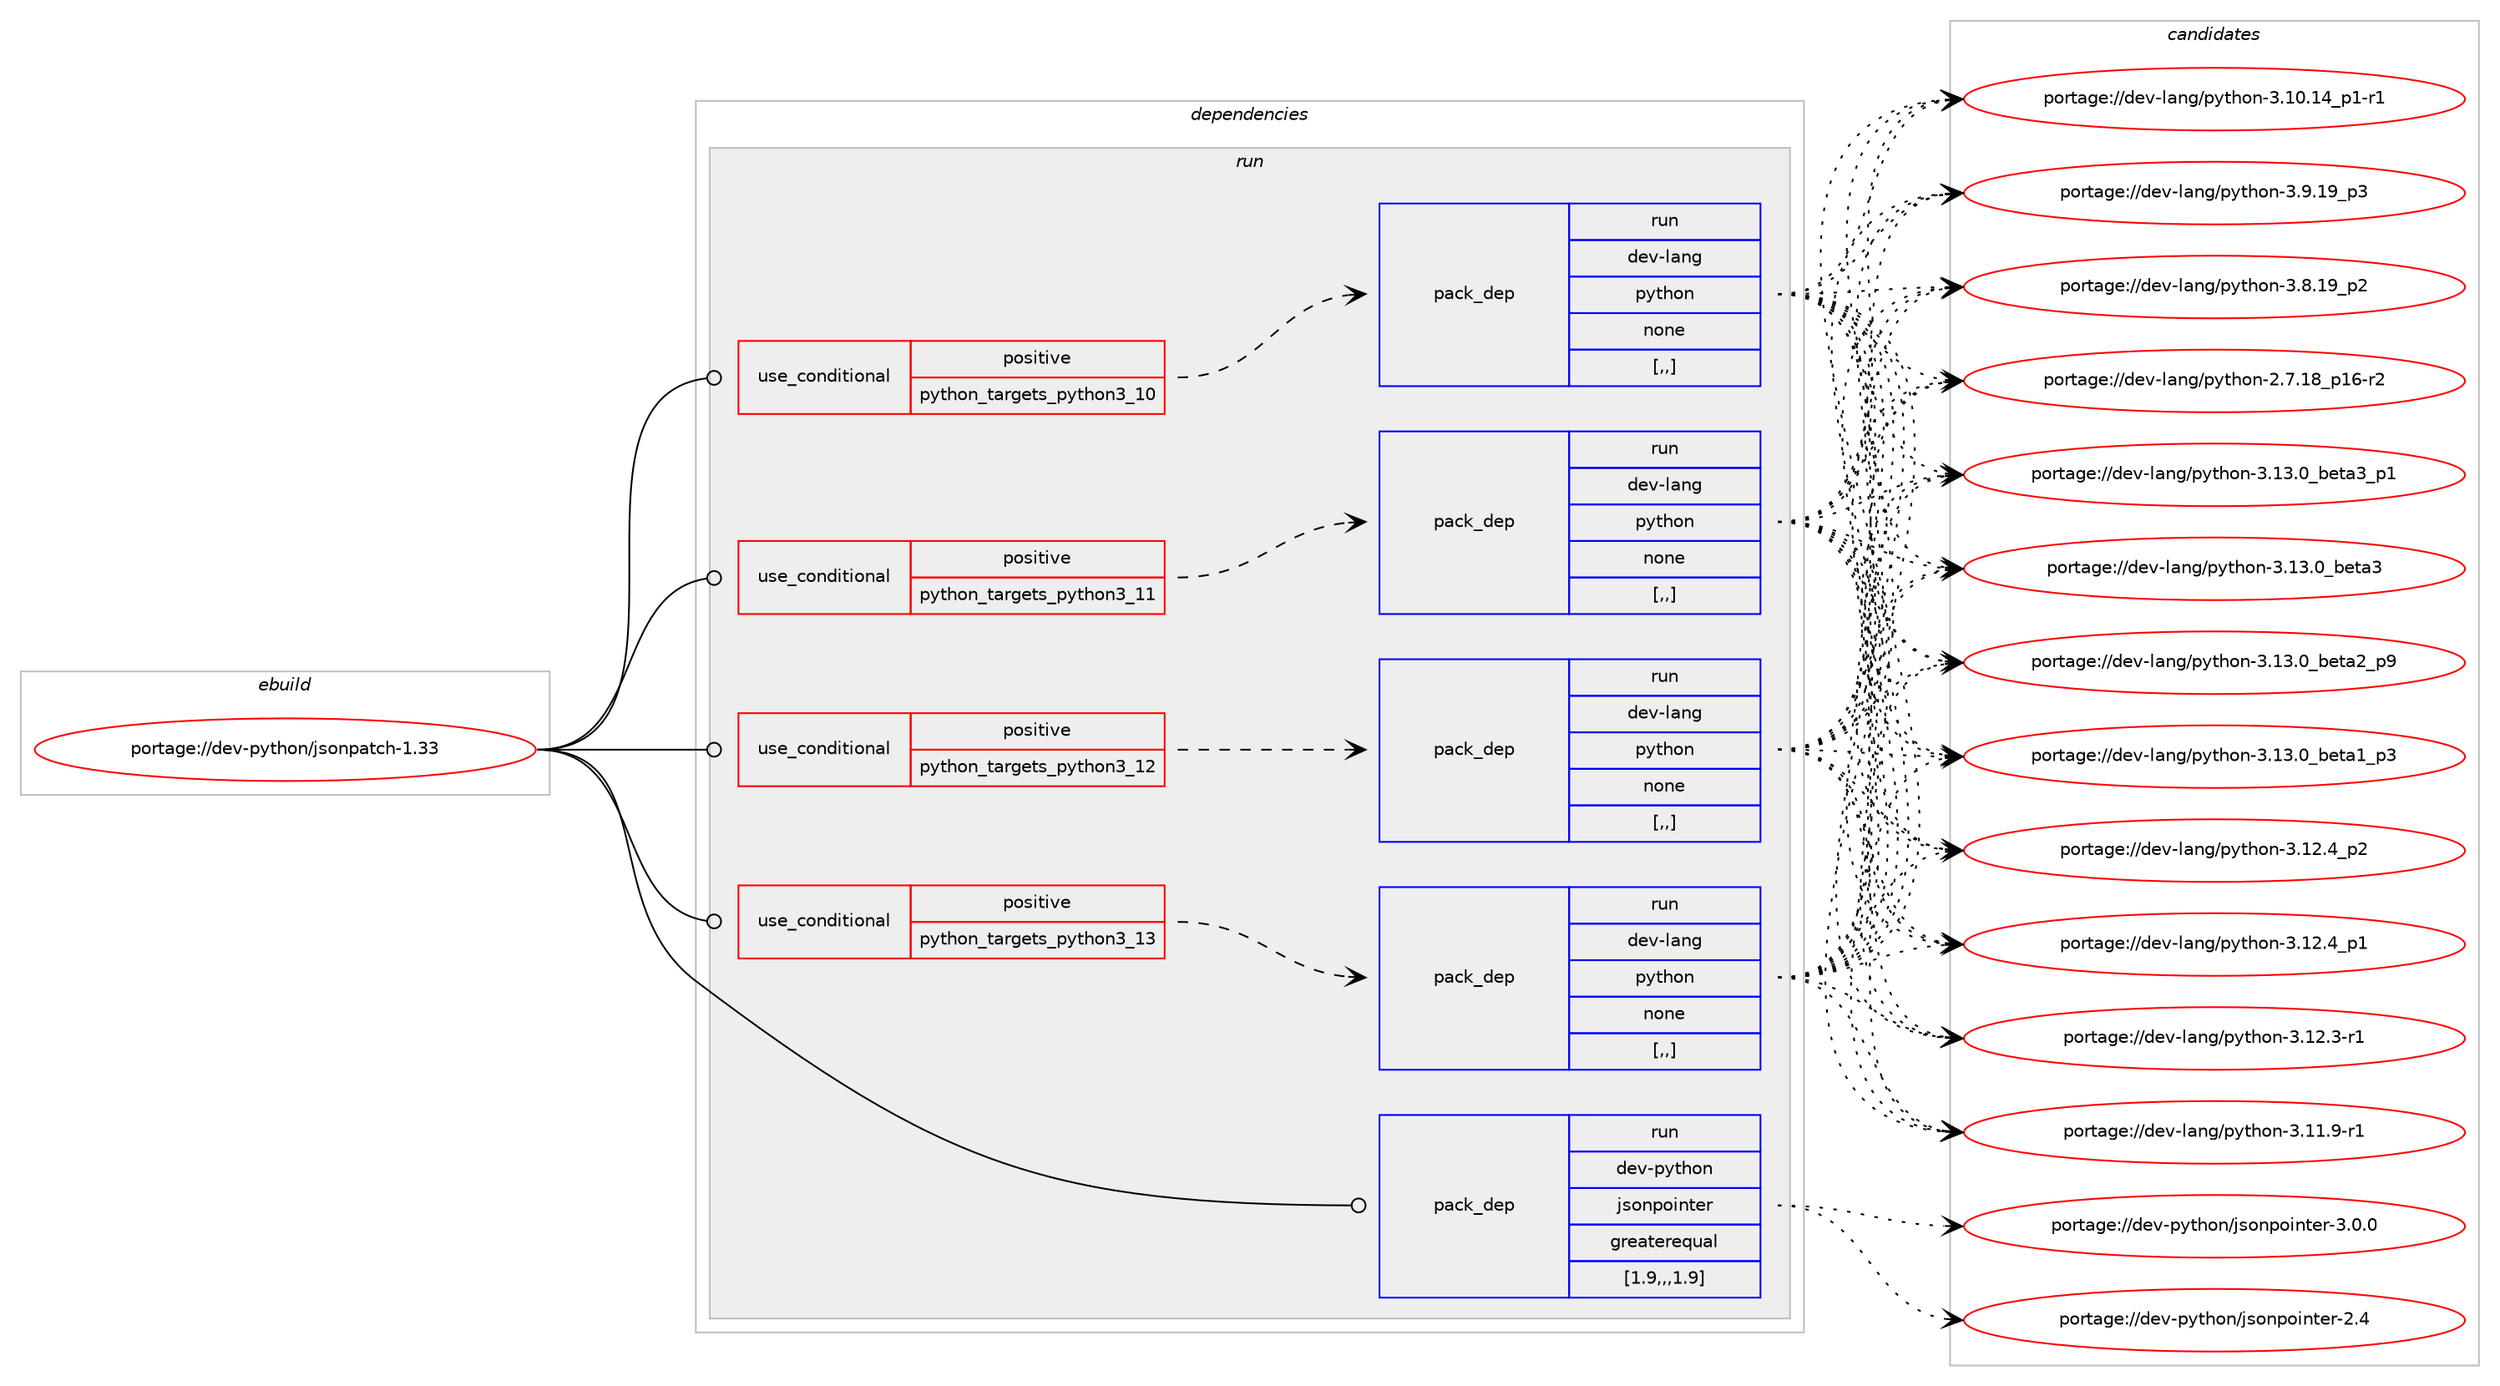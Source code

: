 digraph prolog {

# *************
# Graph options
# *************

newrank=true;
concentrate=true;
compound=true;
graph [rankdir=LR,fontname=Helvetica,fontsize=10,ranksep=1.5];#, ranksep=2.5, nodesep=0.2];
edge  [arrowhead=vee];
node  [fontname=Helvetica,fontsize=10];

# **********
# The ebuild
# **********

subgraph cluster_leftcol {
color=gray;
label=<<i>ebuild</i>>;
id [label="portage://dev-python/jsonpatch-1.33", color=red, width=4, href="../dev-python/jsonpatch-1.33.svg"];
}

# ****************
# The dependencies
# ****************

subgraph cluster_midcol {
color=gray;
label=<<i>dependencies</i>>;
subgraph cluster_compile {
fillcolor="#eeeeee";
style=filled;
label=<<i>compile</i>>;
}
subgraph cluster_compileandrun {
fillcolor="#eeeeee";
style=filled;
label=<<i>compile and run</i>>;
}
subgraph cluster_run {
fillcolor="#eeeeee";
style=filled;
label=<<i>run</i>>;
subgraph cond33841 {
dependency148736 [label=<<TABLE BORDER="0" CELLBORDER="1" CELLSPACING="0" CELLPADDING="4"><TR><TD ROWSPAN="3" CELLPADDING="10">use_conditional</TD></TR><TR><TD>positive</TD></TR><TR><TD>python_targets_python3_10</TD></TR></TABLE>>, shape=none, color=red];
subgraph pack113646 {
dependency148737 [label=<<TABLE BORDER="0" CELLBORDER="1" CELLSPACING="0" CELLPADDING="4" WIDTH="220"><TR><TD ROWSPAN="6" CELLPADDING="30">pack_dep</TD></TR><TR><TD WIDTH="110">run</TD></TR><TR><TD>dev-lang</TD></TR><TR><TD>python</TD></TR><TR><TD>none</TD></TR><TR><TD>[,,]</TD></TR></TABLE>>, shape=none, color=blue];
}
dependency148736:e -> dependency148737:w [weight=20,style="dashed",arrowhead="vee"];
}
id:e -> dependency148736:w [weight=20,style="solid",arrowhead="odot"];
subgraph cond33842 {
dependency148738 [label=<<TABLE BORDER="0" CELLBORDER="1" CELLSPACING="0" CELLPADDING="4"><TR><TD ROWSPAN="3" CELLPADDING="10">use_conditional</TD></TR><TR><TD>positive</TD></TR><TR><TD>python_targets_python3_11</TD></TR></TABLE>>, shape=none, color=red];
subgraph pack113647 {
dependency148739 [label=<<TABLE BORDER="0" CELLBORDER="1" CELLSPACING="0" CELLPADDING="4" WIDTH="220"><TR><TD ROWSPAN="6" CELLPADDING="30">pack_dep</TD></TR><TR><TD WIDTH="110">run</TD></TR><TR><TD>dev-lang</TD></TR><TR><TD>python</TD></TR><TR><TD>none</TD></TR><TR><TD>[,,]</TD></TR></TABLE>>, shape=none, color=blue];
}
dependency148738:e -> dependency148739:w [weight=20,style="dashed",arrowhead="vee"];
}
id:e -> dependency148738:w [weight=20,style="solid",arrowhead="odot"];
subgraph cond33843 {
dependency148740 [label=<<TABLE BORDER="0" CELLBORDER="1" CELLSPACING="0" CELLPADDING="4"><TR><TD ROWSPAN="3" CELLPADDING="10">use_conditional</TD></TR><TR><TD>positive</TD></TR><TR><TD>python_targets_python3_12</TD></TR></TABLE>>, shape=none, color=red];
subgraph pack113648 {
dependency148741 [label=<<TABLE BORDER="0" CELLBORDER="1" CELLSPACING="0" CELLPADDING="4" WIDTH="220"><TR><TD ROWSPAN="6" CELLPADDING="30">pack_dep</TD></TR><TR><TD WIDTH="110">run</TD></TR><TR><TD>dev-lang</TD></TR><TR><TD>python</TD></TR><TR><TD>none</TD></TR><TR><TD>[,,]</TD></TR></TABLE>>, shape=none, color=blue];
}
dependency148740:e -> dependency148741:w [weight=20,style="dashed",arrowhead="vee"];
}
id:e -> dependency148740:w [weight=20,style="solid",arrowhead="odot"];
subgraph cond33844 {
dependency148742 [label=<<TABLE BORDER="0" CELLBORDER="1" CELLSPACING="0" CELLPADDING="4"><TR><TD ROWSPAN="3" CELLPADDING="10">use_conditional</TD></TR><TR><TD>positive</TD></TR><TR><TD>python_targets_python3_13</TD></TR></TABLE>>, shape=none, color=red];
subgraph pack113649 {
dependency148743 [label=<<TABLE BORDER="0" CELLBORDER="1" CELLSPACING="0" CELLPADDING="4" WIDTH="220"><TR><TD ROWSPAN="6" CELLPADDING="30">pack_dep</TD></TR><TR><TD WIDTH="110">run</TD></TR><TR><TD>dev-lang</TD></TR><TR><TD>python</TD></TR><TR><TD>none</TD></TR><TR><TD>[,,]</TD></TR></TABLE>>, shape=none, color=blue];
}
dependency148742:e -> dependency148743:w [weight=20,style="dashed",arrowhead="vee"];
}
id:e -> dependency148742:w [weight=20,style="solid",arrowhead="odot"];
subgraph pack113650 {
dependency148744 [label=<<TABLE BORDER="0" CELLBORDER="1" CELLSPACING="0" CELLPADDING="4" WIDTH="220"><TR><TD ROWSPAN="6" CELLPADDING="30">pack_dep</TD></TR><TR><TD WIDTH="110">run</TD></TR><TR><TD>dev-python</TD></TR><TR><TD>jsonpointer</TD></TR><TR><TD>greaterequal</TD></TR><TR><TD>[1.9,,,1.9]</TD></TR></TABLE>>, shape=none, color=blue];
}
id:e -> dependency148744:w [weight=20,style="solid",arrowhead="odot"];
}
}

# **************
# The candidates
# **************

subgraph cluster_choices {
rank=same;
color=gray;
label=<<i>candidates</i>>;

subgraph choice113646 {
color=black;
nodesep=1;
choice10010111845108971101034711212111610411111045514649514648959810111697519511249 [label="portage://dev-lang/python-3.13.0_beta3_p1", color=red, width=4,href="../dev-lang/python-3.13.0_beta3_p1.svg"];
choice1001011184510897110103471121211161041111104551464951464895981011169751 [label="portage://dev-lang/python-3.13.0_beta3", color=red, width=4,href="../dev-lang/python-3.13.0_beta3.svg"];
choice10010111845108971101034711212111610411111045514649514648959810111697509511257 [label="portage://dev-lang/python-3.13.0_beta2_p9", color=red, width=4,href="../dev-lang/python-3.13.0_beta2_p9.svg"];
choice10010111845108971101034711212111610411111045514649514648959810111697499511251 [label="portage://dev-lang/python-3.13.0_beta1_p3", color=red, width=4,href="../dev-lang/python-3.13.0_beta1_p3.svg"];
choice100101118451089711010347112121116104111110455146495046529511250 [label="portage://dev-lang/python-3.12.4_p2", color=red, width=4,href="../dev-lang/python-3.12.4_p2.svg"];
choice100101118451089711010347112121116104111110455146495046529511249 [label="portage://dev-lang/python-3.12.4_p1", color=red, width=4,href="../dev-lang/python-3.12.4_p1.svg"];
choice100101118451089711010347112121116104111110455146495046514511449 [label="portage://dev-lang/python-3.12.3-r1", color=red, width=4,href="../dev-lang/python-3.12.3-r1.svg"];
choice100101118451089711010347112121116104111110455146494946574511449 [label="portage://dev-lang/python-3.11.9-r1", color=red, width=4,href="../dev-lang/python-3.11.9-r1.svg"];
choice100101118451089711010347112121116104111110455146494846495295112494511449 [label="portage://dev-lang/python-3.10.14_p1-r1", color=red, width=4,href="../dev-lang/python-3.10.14_p1-r1.svg"];
choice100101118451089711010347112121116104111110455146574649579511251 [label="portage://dev-lang/python-3.9.19_p3", color=red, width=4,href="../dev-lang/python-3.9.19_p3.svg"];
choice100101118451089711010347112121116104111110455146564649579511250 [label="portage://dev-lang/python-3.8.19_p2", color=red, width=4,href="../dev-lang/python-3.8.19_p2.svg"];
choice100101118451089711010347112121116104111110455046554649569511249544511450 [label="portage://dev-lang/python-2.7.18_p16-r2", color=red, width=4,href="../dev-lang/python-2.7.18_p16-r2.svg"];
dependency148737:e -> choice10010111845108971101034711212111610411111045514649514648959810111697519511249:w [style=dotted,weight="100"];
dependency148737:e -> choice1001011184510897110103471121211161041111104551464951464895981011169751:w [style=dotted,weight="100"];
dependency148737:e -> choice10010111845108971101034711212111610411111045514649514648959810111697509511257:w [style=dotted,weight="100"];
dependency148737:e -> choice10010111845108971101034711212111610411111045514649514648959810111697499511251:w [style=dotted,weight="100"];
dependency148737:e -> choice100101118451089711010347112121116104111110455146495046529511250:w [style=dotted,weight="100"];
dependency148737:e -> choice100101118451089711010347112121116104111110455146495046529511249:w [style=dotted,weight="100"];
dependency148737:e -> choice100101118451089711010347112121116104111110455146495046514511449:w [style=dotted,weight="100"];
dependency148737:e -> choice100101118451089711010347112121116104111110455146494946574511449:w [style=dotted,weight="100"];
dependency148737:e -> choice100101118451089711010347112121116104111110455146494846495295112494511449:w [style=dotted,weight="100"];
dependency148737:e -> choice100101118451089711010347112121116104111110455146574649579511251:w [style=dotted,weight="100"];
dependency148737:e -> choice100101118451089711010347112121116104111110455146564649579511250:w [style=dotted,weight="100"];
dependency148737:e -> choice100101118451089711010347112121116104111110455046554649569511249544511450:w [style=dotted,weight="100"];
}
subgraph choice113647 {
color=black;
nodesep=1;
choice10010111845108971101034711212111610411111045514649514648959810111697519511249 [label="portage://dev-lang/python-3.13.0_beta3_p1", color=red, width=4,href="../dev-lang/python-3.13.0_beta3_p1.svg"];
choice1001011184510897110103471121211161041111104551464951464895981011169751 [label="portage://dev-lang/python-3.13.0_beta3", color=red, width=4,href="../dev-lang/python-3.13.0_beta3.svg"];
choice10010111845108971101034711212111610411111045514649514648959810111697509511257 [label="portage://dev-lang/python-3.13.0_beta2_p9", color=red, width=4,href="../dev-lang/python-3.13.0_beta2_p9.svg"];
choice10010111845108971101034711212111610411111045514649514648959810111697499511251 [label="portage://dev-lang/python-3.13.0_beta1_p3", color=red, width=4,href="../dev-lang/python-3.13.0_beta1_p3.svg"];
choice100101118451089711010347112121116104111110455146495046529511250 [label="portage://dev-lang/python-3.12.4_p2", color=red, width=4,href="../dev-lang/python-3.12.4_p2.svg"];
choice100101118451089711010347112121116104111110455146495046529511249 [label="portage://dev-lang/python-3.12.4_p1", color=red, width=4,href="../dev-lang/python-3.12.4_p1.svg"];
choice100101118451089711010347112121116104111110455146495046514511449 [label="portage://dev-lang/python-3.12.3-r1", color=red, width=4,href="../dev-lang/python-3.12.3-r1.svg"];
choice100101118451089711010347112121116104111110455146494946574511449 [label="portage://dev-lang/python-3.11.9-r1", color=red, width=4,href="../dev-lang/python-3.11.9-r1.svg"];
choice100101118451089711010347112121116104111110455146494846495295112494511449 [label="portage://dev-lang/python-3.10.14_p1-r1", color=red, width=4,href="../dev-lang/python-3.10.14_p1-r1.svg"];
choice100101118451089711010347112121116104111110455146574649579511251 [label="portage://dev-lang/python-3.9.19_p3", color=red, width=4,href="../dev-lang/python-3.9.19_p3.svg"];
choice100101118451089711010347112121116104111110455146564649579511250 [label="portage://dev-lang/python-3.8.19_p2", color=red, width=4,href="../dev-lang/python-3.8.19_p2.svg"];
choice100101118451089711010347112121116104111110455046554649569511249544511450 [label="portage://dev-lang/python-2.7.18_p16-r2", color=red, width=4,href="../dev-lang/python-2.7.18_p16-r2.svg"];
dependency148739:e -> choice10010111845108971101034711212111610411111045514649514648959810111697519511249:w [style=dotted,weight="100"];
dependency148739:e -> choice1001011184510897110103471121211161041111104551464951464895981011169751:w [style=dotted,weight="100"];
dependency148739:e -> choice10010111845108971101034711212111610411111045514649514648959810111697509511257:w [style=dotted,weight="100"];
dependency148739:e -> choice10010111845108971101034711212111610411111045514649514648959810111697499511251:w [style=dotted,weight="100"];
dependency148739:e -> choice100101118451089711010347112121116104111110455146495046529511250:w [style=dotted,weight="100"];
dependency148739:e -> choice100101118451089711010347112121116104111110455146495046529511249:w [style=dotted,weight="100"];
dependency148739:e -> choice100101118451089711010347112121116104111110455146495046514511449:w [style=dotted,weight="100"];
dependency148739:e -> choice100101118451089711010347112121116104111110455146494946574511449:w [style=dotted,weight="100"];
dependency148739:e -> choice100101118451089711010347112121116104111110455146494846495295112494511449:w [style=dotted,weight="100"];
dependency148739:e -> choice100101118451089711010347112121116104111110455146574649579511251:w [style=dotted,weight="100"];
dependency148739:e -> choice100101118451089711010347112121116104111110455146564649579511250:w [style=dotted,weight="100"];
dependency148739:e -> choice100101118451089711010347112121116104111110455046554649569511249544511450:w [style=dotted,weight="100"];
}
subgraph choice113648 {
color=black;
nodesep=1;
choice10010111845108971101034711212111610411111045514649514648959810111697519511249 [label="portage://dev-lang/python-3.13.0_beta3_p1", color=red, width=4,href="../dev-lang/python-3.13.0_beta3_p1.svg"];
choice1001011184510897110103471121211161041111104551464951464895981011169751 [label="portage://dev-lang/python-3.13.0_beta3", color=red, width=4,href="../dev-lang/python-3.13.0_beta3.svg"];
choice10010111845108971101034711212111610411111045514649514648959810111697509511257 [label="portage://dev-lang/python-3.13.0_beta2_p9", color=red, width=4,href="../dev-lang/python-3.13.0_beta2_p9.svg"];
choice10010111845108971101034711212111610411111045514649514648959810111697499511251 [label="portage://dev-lang/python-3.13.0_beta1_p3", color=red, width=4,href="../dev-lang/python-3.13.0_beta1_p3.svg"];
choice100101118451089711010347112121116104111110455146495046529511250 [label="portage://dev-lang/python-3.12.4_p2", color=red, width=4,href="../dev-lang/python-3.12.4_p2.svg"];
choice100101118451089711010347112121116104111110455146495046529511249 [label="portage://dev-lang/python-3.12.4_p1", color=red, width=4,href="../dev-lang/python-3.12.4_p1.svg"];
choice100101118451089711010347112121116104111110455146495046514511449 [label="portage://dev-lang/python-3.12.3-r1", color=red, width=4,href="../dev-lang/python-3.12.3-r1.svg"];
choice100101118451089711010347112121116104111110455146494946574511449 [label="portage://dev-lang/python-3.11.9-r1", color=red, width=4,href="../dev-lang/python-3.11.9-r1.svg"];
choice100101118451089711010347112121116104111110455146494846495295112494511449 [label="portage://dev-lang/python-3.10.14_p1-r1", color=red, width=4,href="../dev-lang/python-3.10.14_p1-r1.svg"];
choice100101118451089711010347112121116104111110455146574649579511251 [label="portage://dev-lang/python-3.9.19_p3", color=red, width=4,href="../dev-lang/python-3.9.19_p3.svg"];
choice100101118451089711010347112121116104111110455146564649579511250 [label="portage://dev-lang/python-3.8.19_p2", color=red, width=4,href="../dev-lang/python-3.8.19_p2.svg"];
choice100101118451089711010347112121116104111110455046554649569511249544511450 [label="portage://dev-lang/python-2.7.18_p16-r2", color=red, width=4,href="../dev-lang/python-2.7.18_p16-r2.svg"];
dependency148741:e -> choice10010111845108971101034711212111610411111045514649514648959810111697519511249:w [style=dotted,weight="100"];
dependency148741:e -> choice1001011184510897110103471121211161041111104551464951464895981011169751:w [style=dotted,weight="100"];
dependency148741:e -> choice10010111845108971101034711212111610411111045514649514648959810111697509511257:w [style=dotted,weight="100"];
dependency148741:e -> choice10010111845108971101034711212111610411111045514649514648959810111697499511251:w [style=dotted,weight="100"];
dependency148741:e -> choice100101118451089711010347112121116104111110455146495046529511250:w [style=dotted,weight="100"];
dependency148741:e -> choice100101118451089711010347112121116104111110455146495046529511249:w [style=dotted,weight="100"];
dependency148741:e -> choice100101118451089711010347112121116104111110455146495046514511449:w [style=dotted,weight="100"];
dependency148741:e -> choice100101118451089711010347112121116104111110455146494946574511449:w [style=dotted,weight="100"];
dependency148741:e -> choice100101118451089711010347112121116104111110455146494846495295112494511449:w [style=dotted,weight="100"];
dependency148741:e -> choice100101118451089711010347112121116104111110455146574649579511251:w [style=dotted,weight="100"];
dependency148741:e -> choice100101118451089711010347112121116104111110455146564649579511250:w [style=dotted,weight="100"];
dependency148741:e -> choice100101118451089711010347112121116104111110455046554649569511249544511450:w [style=dotted,weight="100"];
}
subgraph choice113649 {
color=black;
nodesep=1;
choice10010111845108971101034711212111610411111045514649514648959810111697519511249 [label="portage://dev-lang/python-3.13.0_beta3_p1", color=red, width=4,href="../dev-lang/python-3.13.0_beta3_p1.svg"];
choice1001011184510897110103471121211161041111104551464951464895981011169751 [label="portage://dev-lang/python-3.13.0_beta3", color=red, width=4,href="../dev-lang/python-3.13.0_beta3.svg"];
choice10010111845108971101034711212111610411111045514649514648959810111697509511257 [label="portage://dev-lang/python-3.13.0_beta2_p9", color=red, width=4,href="../dev-lang/python-3.13.0_beta2_p9.svg"];
choice10010111845108971101034711212111610411111045514649514648959810111697499511251 [label="portage://dev-lang/python-3.13.0_beta1_p3", color=red, width=4,href="../dev-lang/python-3.13.0_beta1_p3.svg"];
choice100101118451089711010347112121116104111110455146495046529511250 [label="portage://dev-lang/python-3.12.4_p2", color=red, width=4,href="../dev-lang/python-3.12.4_p2.svg"];
choice100101118451089711010347112121116104111110455146495046529511249 [label="portage://dev-lang/python-3.12.4_p1", color=red, width=4,href="../dev-lang/python-3.12.4_p1.svg"];
choice100101118451089711010347112121116104111110455146495046514511449 [label="portage://dev-lang/python-3.12.3-r1", color=red, width=4,href="../dev-lang/python-3.12.3-r1.svg"];
choice100101118451089711010347112121116104111110455146494946574511449 [label="portage://dev-lang/python-3.11.9-r1", color=red, width=4,href="../dev-lang/python-3.11.9-r1.svg"];
choice100101118451089711010347112121116104111110455146494846495295112494511449 [label="portage://dev-lang/python-3.10.14_p1-r1", color=red, width=4,href="../dev-lang/python-3.10.14_p1-r1.svg"];
choice100101118451089711010347112121116104111110455146574649579511251 [label="portage://dev-lang/python-3.9.19_p3", color=red, width=4,href="../dev-lang/python-3.9.19_p3.svg"];
choice100101118451089711010347112121116104111110455146564649579511250 [label="portage://dev-lang/python-3.8.19_p2", color=red, width=4,href="../dev-lang/python-3.8.19_p2.svg"];
choice100101118451089711010347112121116104111110455046554649569511249544511450 [label="portage://dev-lang/python-2.7.18_p16-r2", color=red, width=4,href="../dev-lang/python-2.7.18_p16-r2.svg"];
dependency148743:e -> choice10010111845108971101034711212111610411111045514649514648959810111697519511249:w [style=dotted,weight="100"];
dependency148743:e -> choice1001011184510897110103471121211161041111104551464951464895981011169751:w [style=dotted,weight="100"];
dependency148743:e -> choice10010111845108971101034711212111610411111045514649514648959810111697509511257:w [style=dotted,weight="100"];
dependency148743:e -> choice10010111845108971101034711212111610411111045514649514648959810111697499511251:w [style=dotted,weight="100"];
dependency148743:e -> choice100101118451089711010347112121116104111110455146495046529511250:w [style=dotted,weight="100"];
dependency148743:e -> choice100101118451089711010347112121116104111110455146495046529511249:w [style=dotted,weight="100"];
dependency148743:e -> choice100101118451089711010347112121116104111110455146495046514511449:w [style=dotted,weight="100"];
dependency148743:e -> choice100101118451089711010347112121116104111110455146494946574511449:w [style=dotted,weight="100"];
dependency148743:e -> choice100101118451089711010347112121116104111110455146494846495295112494511449:w [style=dotted,weight="100"];
dependency148743:e -> choice100101118451089711010347112121116104111110455146574649579511251:w [style=dotted,weight="100"];
dependency148743:e -> choice100101118451089711010347112121116104111110455146564649579511250:w [style=dotted,weight="100"];
dependency148743:e -> choice100101118451089711010347112121116104111110455046554649569511249544511450:w [style=dotted,weight="100"];
}
subgraph choice113650 {
color=black;
nodesep=1;
choice1001011184511212111610411111047106115111110112111105110116101114455146484648 [label="portage://dev-python/jsonpointer-3.0.0", color=red, width=4,href="../dev-python/jsonpointer-3.0.0.svg"];
choice100101118451121211161041111104710611511111011211110511011610111445504652 [label="portage://dev-python/jsonpointer-2.4", color=red, width=4,href="../dev-python/jsonpointer-2.4.svg"];
dependency148744:e -> choice1001011184511212111610411111047106115111110112111105110116101114455146484648:w [style=dotted,weight="100"];
dependency148744:e -> choice100101118451121211161041111104710611511111011211110511011610111445504652:w [style=dotted,weight="100"];
}
}

}
